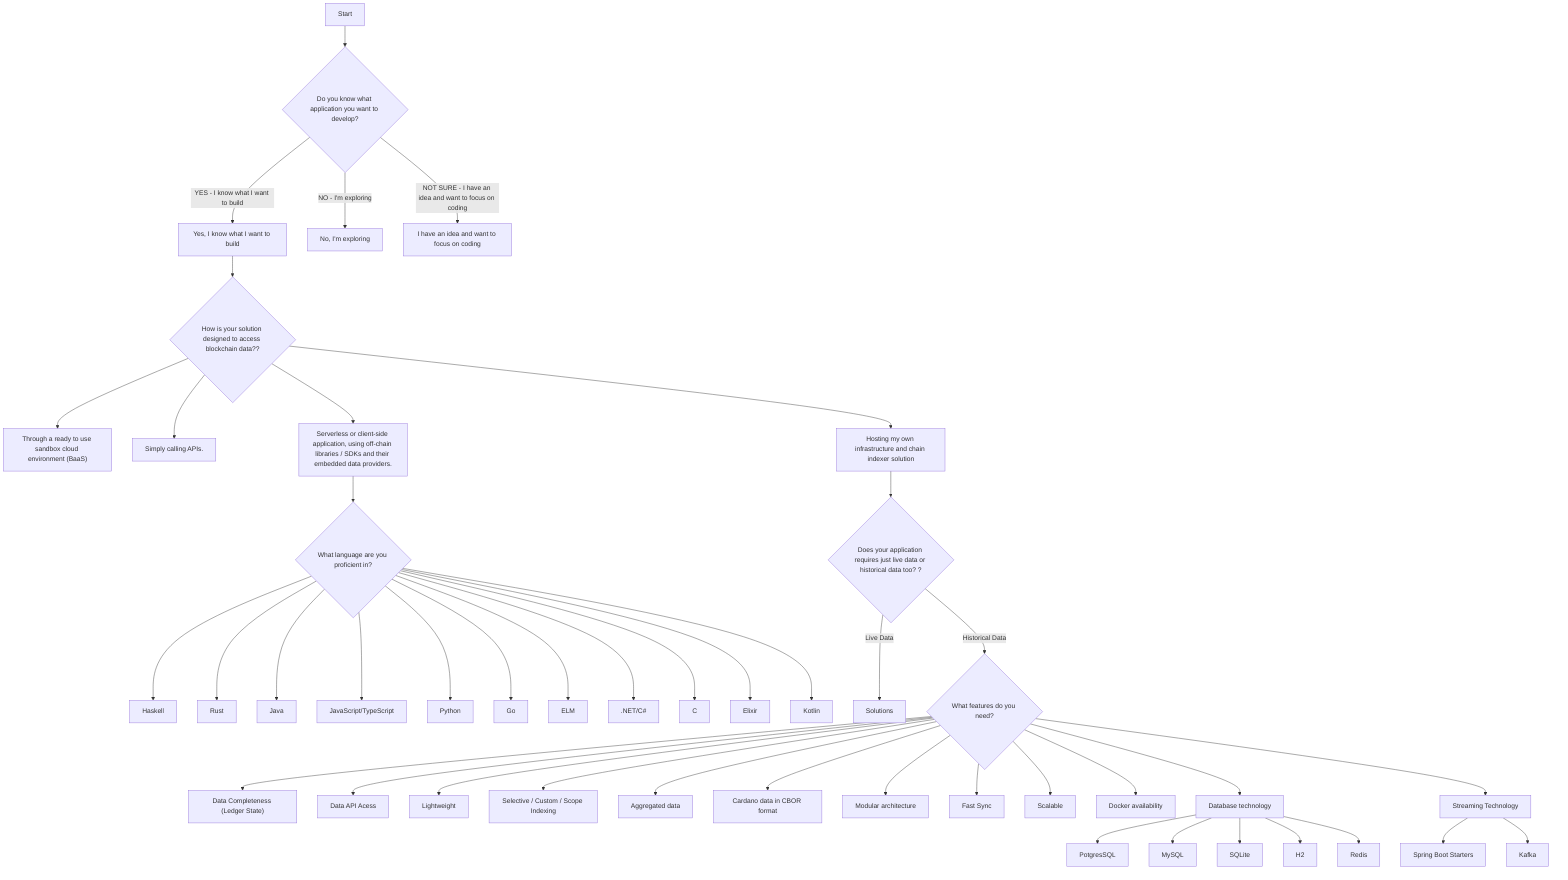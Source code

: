 flowchart TD
    A["Start"] --> B1{"Do you know what application you want to develop?"}
    B1 -- YES - I know what I want to build --> C1["Yes, I know what I want to build"]
    B1 -- NO - I'm exploring --> C2@{ label: "No, I'm exploring" }
    B1 -- NOT SURE - I have an idea and want to focus on coding --> C3["I have an idea and want to focus on coding"]
    C1 --> D1{"How is your solution designed to access blockchain data??"}
    D1 --> E1["Through a ready to use sandbox cloud environment (BaaS)"] & E2["Simply calling APIs."] & E3["Serverless or client-side application, using off-chain libraries / SDKs and their embedded data providers."] & E4["Hosting my own infrastructure and chain indexer solution"]
    E3 --> F1{"What language are you proficient in?"}
    F1 --> G1["Haskell"] & G2["Rust"] & G3["Java"] & G4["JavaScript/TypeScript"] & G5["Python"] & G6["Go"] & G7["ELM"] & G8[".NET/C#"] & G9["C"] & G10["Elixir"] & G11["Kotlin"]
    E4 --> BB1{"Does your application requires just live data or historical data too? ?"}
    BB1 -- Live Data --> AB1["Solutions"]
    BB1 -- Historical Data --> AB2{"What features do you need?"}
    AB2 --> AB3["Data Completeness (Ledger State)"] & AB4["Data API Acess"] & AB5["Lightweight"] & AB6["Selective / Custom / Scope Indexing"] & AB7["Aggregated data"] & AB8["Cardano data in CBOR format"] & AB9["Modular architecture"] & AB10["Fast Sync"] & AB11["Scalable"] & AB12["Docker availability"] & AB13["Database technology"] & AB14["Streaming Technology"]
    AB13 --> AD36["PotgresSQL"] & AD37["MySQL"] & AD38["SQLite"] & AD39["H2"] & AD40["Redis"]
    AB14 --> AE9["Spring Boot Starters"] & AE10["Kafka"]

    C2@{ shape: rect}
    click C2 "https://github.com/cardano-foundation/cardano-template-and-ecosystem-monitoring"
    click C3 "https://demeter.run/"

    click E1 "https://demeter.run/"
    click E2 "simplyCallingAPI"

    click AB1 "liveData"

    click G1 "haskell"
    click G2 "rust"
    click G3 "java"
    click G4 "javaScript-TypeScript"
    click G5 "python"
    click G6 "go"
    click G7 "elm"
    click G8 "NET-CSharp"
    click G9 "C"
    click G10 "elixir"
    click G11 "kotlin"

    click AB3 "dataCompletness-LedgerState"
    click AB4 "APIAccess"
    click AB5 "lightweight"
    click AB6 "customIndex"
    click AB7 "aggregatedData"
    click AB8 "cardanoDatainCBORFormat"
    click AB9 "modularArchitecture"
    click AB10 "fastSync"
    click AB11 "scalable"
    click AB12 "dockerAvailability"

    click AD36 "databaseTechnology/PostgreSQL"
    click AD37 "databaseTechnology/MySQL"
    click AD38 "databaseTechnology/SQLite"
    click AD39 "databaseTechnology/H2"
    click AD40 "databaseTechnology/redis"

    click AE9 "streamingTechnology/springBootStarters"